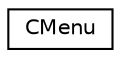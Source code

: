 digraph "Graphical Class Hierarchy"
{
 // LATEX_PDF_SIZE
  edge [fontname="Helvetica",fontsize="10",labelfontname="Helvetica",labelfontsize="10"];
  node [fontname="Helvetica",fontsize="10",shape=record];
  rankdir="LR";
  Node0 [label="CMenu",height=0.2,width=0.4,color="black", fillcolor="white", style="filled",URL="$classCMenu.html",tooltip="Starting point of the app. From here you go to the other parts of the program."];
}
